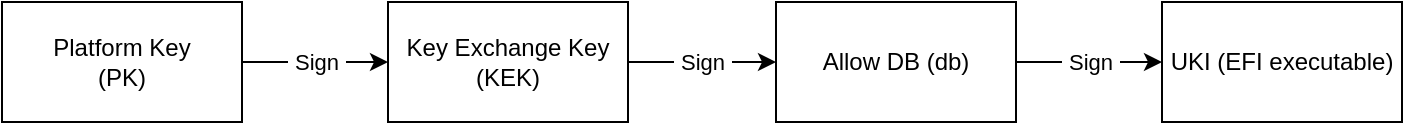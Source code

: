 <mxfile version="25.0.3">
  <diagram name="Page-1" id="xb2E6QKW1aYD7FRETWPg">
    <mxGraphModel dx="765" dy="522" grid="1" gridSize="10" guides="1" tooltips="1" connect="1" arrows="1" fold="1" page="1" pageScale="1" pageWidth="850" pageHeight="1100" math="0" shadow="0">
      <root>
        <mxCell id="0" />
        <mxCell id="1" parent="0" />
        <mxCell id="DBdt1vA5wa_5RTKq-SXv-3" value="" style="edgeStyle=orthogonalEdgeStyle;rounded=0;orthogonalLoop=1;jettySize=auto;html=1;" edge="1" parent="1" source="DBdt1vA5wa_5RTKq-SXv-1" target="DBdt1vA5wa_5RTKq-SXv-2">
          <mxGeometry relative="1" as="geometry" />
        </mxCell>
        <mxCell id="DBdt1vA5wa_5RTKq-SXv-10" value="&amp;nbsp;Sign&amp;nbsp; " style="edgeLabel;html=1;align=center;verticalAlign=middle;resizable=0;points=[];labelPadding=0;noLabel=0;container=0;imageAspect=1;absoluteArcSize=0;strokeOpacity=100;direction=east;fixDash=0;" vertex="1" connectable="0" parent="DBdt1vA5wa_5RTKq-SXv-3">
          <mxGeometry relative="1" as="geometry">
            <mxPoint as="offset" />
          </mxGeometry>
        </mxCell>
        <mxCell id="DBdt1vA5wa_5RTKq-SXv-1" value="&lt;div&gt;Platform Key&lt;/div&gt;(PK)" style="rounded=0;whiteSpace=wrap;html=1;fillColor=none;" vertex="1" parent="1">
          <mxGeometry x="20" y="330" width="120" height="60" as="geometry" />
        </mxCell>
        <mxCell id="DBdt1vA5wa_5RTKq-SXv-5" value="" style="rounded=0;orthogonalLoop=1;jettySize=auto;html=1;exitX=1;exitY=0.5;exitDx=0;exitDy=0;entryX=0;entryY=0.5;entryDx=0;entryDy=0;" edge="1" parent="1" source="DBdt1vA5wa_5RTKq-SXv-2" target="DBdt1vA5wa_5RTKq-SXv-4">
          <mxGeometry relative="1" as="geometry" />
        </mxCell>
        <mxCell id="DBdt1vA5wa_5RTKq-SXv-11" value="&amp;nbsp;Sign&amp;nbsp; " style="edgeLabel;html=1;align=center;verticalAlign=middle;resizable=0;points=[];" vertex="1" connectable="0" parent="DBdt1vA5wa_5RTKq-SXv-5">
          <mxGeometry relative="1" as="geometry">
            <mxPoint as="offset" />
          </mxGeometry>
        </mxCell>
        <mxCell id="DBdt1vA5wa_5RTKq-SXv-2" value="&lt;div&gt;Key Exchange Key&lt;/div&gt;&lt;div&gt;(KEK)&lt;br&gt;&lt;/div&gt;" style="rounded=0;whiteSpace=wrap;html=1;fillColor=none;" vertex="1" parent="1">
          <mxGeometry x="213" y="330" width="120" height="60" as="geometry" />
        </mxCell>
        <mxCell id="DBdt1vA5wa_5RTKq-SXv-14" value="" style="edgeStyle=orthogonalEdgeStyle;rounded=0;orthogonalLoop=1;jettySize=auto;html=1;" edge="1" parent="1" source="DBdt1vA5wa_5RTKq-SXv-4" target="DBdt1vA5wa_5RTKq-SXv-13">
          <mxGeometry relative="1" as="geometry" />
        </mxCell>
        <mxCell id="DBdt1vA5wa_5RTKq-SXv-15" value="&amp;nbsp;Sign&amp;nbsp; " style="edgeLabel;html=1;align=center;verticalAlign=middle;resizable=0;points=[];" vertex="1" connectable="0" parent="DBdt1vA5wa_5RTKq-SXv-14">
          <mxGeometry relative="1" as="geometry">
            <mxPoint as="offset" />
          </mxGeometry>
        </mxCell>
        <mxCell id="DBdt1vA5wa_5RTKq-SXv-4" value="Allow DB (db)" style="rounded=0;whiteSpace=wrap;html=1;fillColor=none;" vertex="1" parent="1">
          <mxGeometry x="407" y="330" width="120" height="60" as="geometry" />
        </mxCell>
        <mxCell id="DBdt1vA5wa_5RTKq-SXv-13" value="UKI (EFI executable)" style="rounded=0;whiteSpace=wrap;html=1;fillColor=none;" vertex="1" parent="1">
          <mxGeometry x="600" y="330" width="120" height="60" as="geometry" />
        </mxCell>
      </root>
    </mxGraphModel>
  </diagram>
</mxfile>

